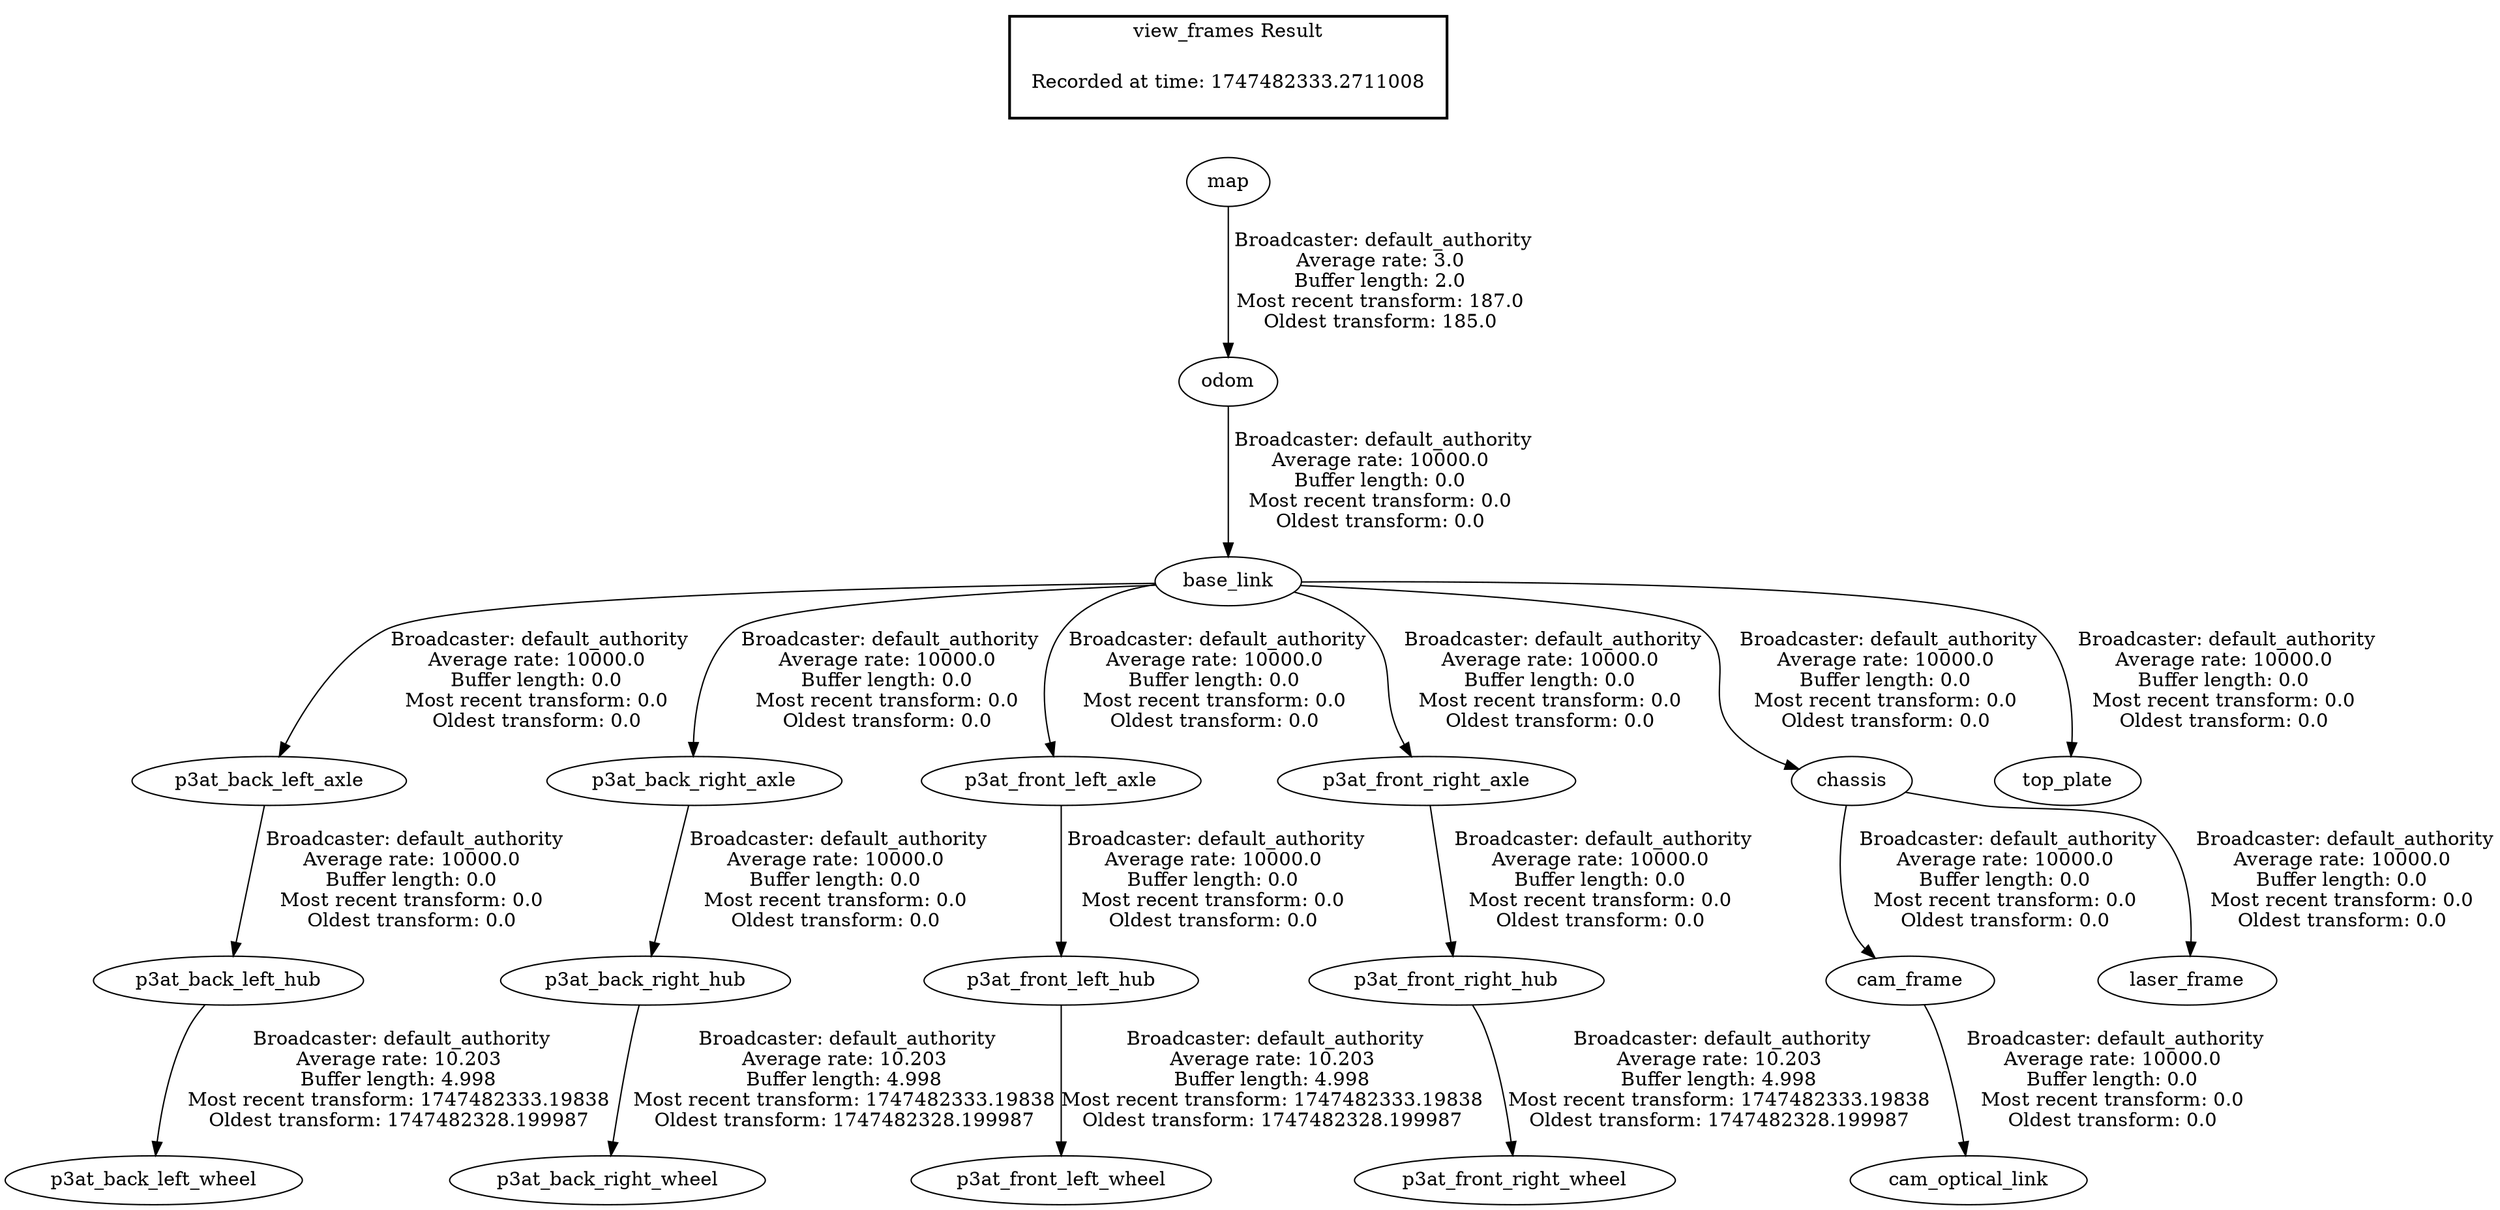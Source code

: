 digraph G {
"p3at_back_left_hub" -> "p3at_back_left_wheel"[label=" Broadcaster: default_authority\nAverage rate: 10.203\nBuffer length: 4.998\nMost recent transform: 1747482333.19838\nOldest transform: 1747482328.199987\n"];
"p3at_back_left_axle" -> "p3at_back_left_hub"[label=" Broadcaster: default_authority\nAverage rate: 10000.0\nBuffer length: 0.0\nMost recent transform: 0.0\nOldest transform: 0.0\n"];
"p3at_back_right_hub" -> "p3at_back_right_wheel"[label=" Broadcaster: default_authority\nAverage rate: 10.203\nBuffer length: 4.998\nMost recent transform: 1747482333.19838\nOldest transform: 1747482328.199987\n"];
"p3at_back_right_axle" -> "p3at_back_right_hub"[label=" Broadcaster: default_authority\nAverage rate: 10000.0\nBuffer length: 0.0\nMost recent transform: 0.0\nOldest transform: 0.0\n"];
"p3at_front_left_hub" -> "p3at_front_left_wheel"[label=" Broadcaster: default_authority\nAverage rate: 10.203\nBuffer length: 4.998\nMost recent transform: 1747482333.19838\nOldest transform: 1747482328.199987\n"];
"p3at_front_left_axle" -> "p3at_front_left_hub"[label=" Broadcaster: default_authority\nAverage rate: 10000.0\nBuffer length: 0.0\nMost recent transform: 0.0\nOldest transform: 0.0\n"];
"p3at_front_right_hub" -> "p3at_front_right_wheel"[label=" Broadcaster: default_authority\nAverage rate: 10.203\nBuffer length: 4.998\nMost recent transform: 1747482333.19838\nOldest transform: 1747482328.199987\n"];
"p3at_front_right_axle" -> "p3at_front_right_hub"[label=" Broadcaster: default_authority\nAverage rate: 10000.0\nBuffer length: 0.0\nMost recent transform: 0.0\nOldest transform: 0.0\n"];
"odom" -> "base_link"[label=" Broadcaster: default_authority\nAverage rate: 10000.0\nBuffer length: 0.0\nMost recent transform: 0.0\nOldest transform: 0.0\n"];
"map" -> "odom"[label=" Broadcaster: default_authority\nAverage rate: 3.0\nBuffer length: 2.0\nMost recent transform: 187.0\nOldest transform: 185.0\n"];
"base_link" -> "p3at_back_left_axle"[label=" Broadcaster: default_authority\nAverage rate: 10000.0\nBuffer length: 0.0\nMost recent transform: 0.0\nOldest transform: 0.0\n"];
"base_link" -> "p3at_back_right_axle"[label=" Broadcaster: default_authority\nAverage rate: 10000.0\nBuffer length: 0.0\nMost recent transform: 0.0\nOldest transform: 0.0\n"];
"base_link" -> "chassis"[label=" Broadcaster: default_authority\nAverage rate: 10000.0\nBuffer length: 0.0\nMost recent transform: 0.0\nOldest transform: 0.0\n"];
"base_link" -> "p3at_front_left_axle"[label=" Broadcaster: default_authority\nAverage rate: 10000.0\nBuffer length: 0.0\nMost recent transform: 0.0\nOldest transform: 0.0\n"];
"base_link" -> "p3at_front_right_axle"[label=" Broadcaster: default_authority\nAverage rate: 10000.0\nBuffer length: 0.0\nMost recent transform: 0.0\nOldest transform: 0.0\n"];
"chassis" -> "cam_frame"[label=" Broadcaster: default_authority\nAverage rate: 10000.0\nBuffer length: 0.0\nMost recent transform: 0.0\nOldest transform: 0.0\n"];
"cam_frame" -> "cam_optical_link"[label=" Broadcaster: default_authority\nAverage rate: 10000.0\nBuffer length: 0.0\nMost recent transform: 0.0\nOldest transform: 0.0\n"];
"base_link" -> "top_plate"[label=" Broadcaster: default_authority\nAverage rate: 10000.0\nBuffer length: 0.0\nMost recent transform: 0.0\nOldest transform: 0.0\n"];
"chassis" -> "laser_frame"[label=" Broadcaster: default_authority\nAverage rate: 10000.0\nBuffer length: 0.0\nMost recent transform: 0.0\nOldest transform: 0.0\n"];
edge [style=invis];
 subgraph cluster_legend { style=bold; color=black; label ="view_frames Result";
"Recorded at time: 1747482333.2711008"[ shape=plaintext ] ;
}->"map";
}